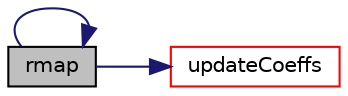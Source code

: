 digraph "rmap"
{
  bgcolor="transparent";
  edge [fontname="Helvetica",fontsize="10",labelfontname="Helvetica",labelfontsize="10"];
  node [fontname="Helvetica",fontsize="10",shape=record];
  rankdir="LR";
  Node102 [label="rmap",height=0.2,width=0.4,color="black", fillcolor="grey75", style="filled", fontcolor="black"];
  Node102 -> Node102 [color="midnightblue",fontsize="10",style="solid",fontname="Helvetica"];
  Node102 -> Node103 [color="midnightblue",fontsize="10",style="solid",fontname="Helvetica"];
  Node103 [label="updateCoeffs",height=0.2,width=0.4,color="red",URL="$a23101.html#a7e24eafac629d3733181cd942d4c902f",tooltip="Update the coefficients associated with the patch field. "];
}
